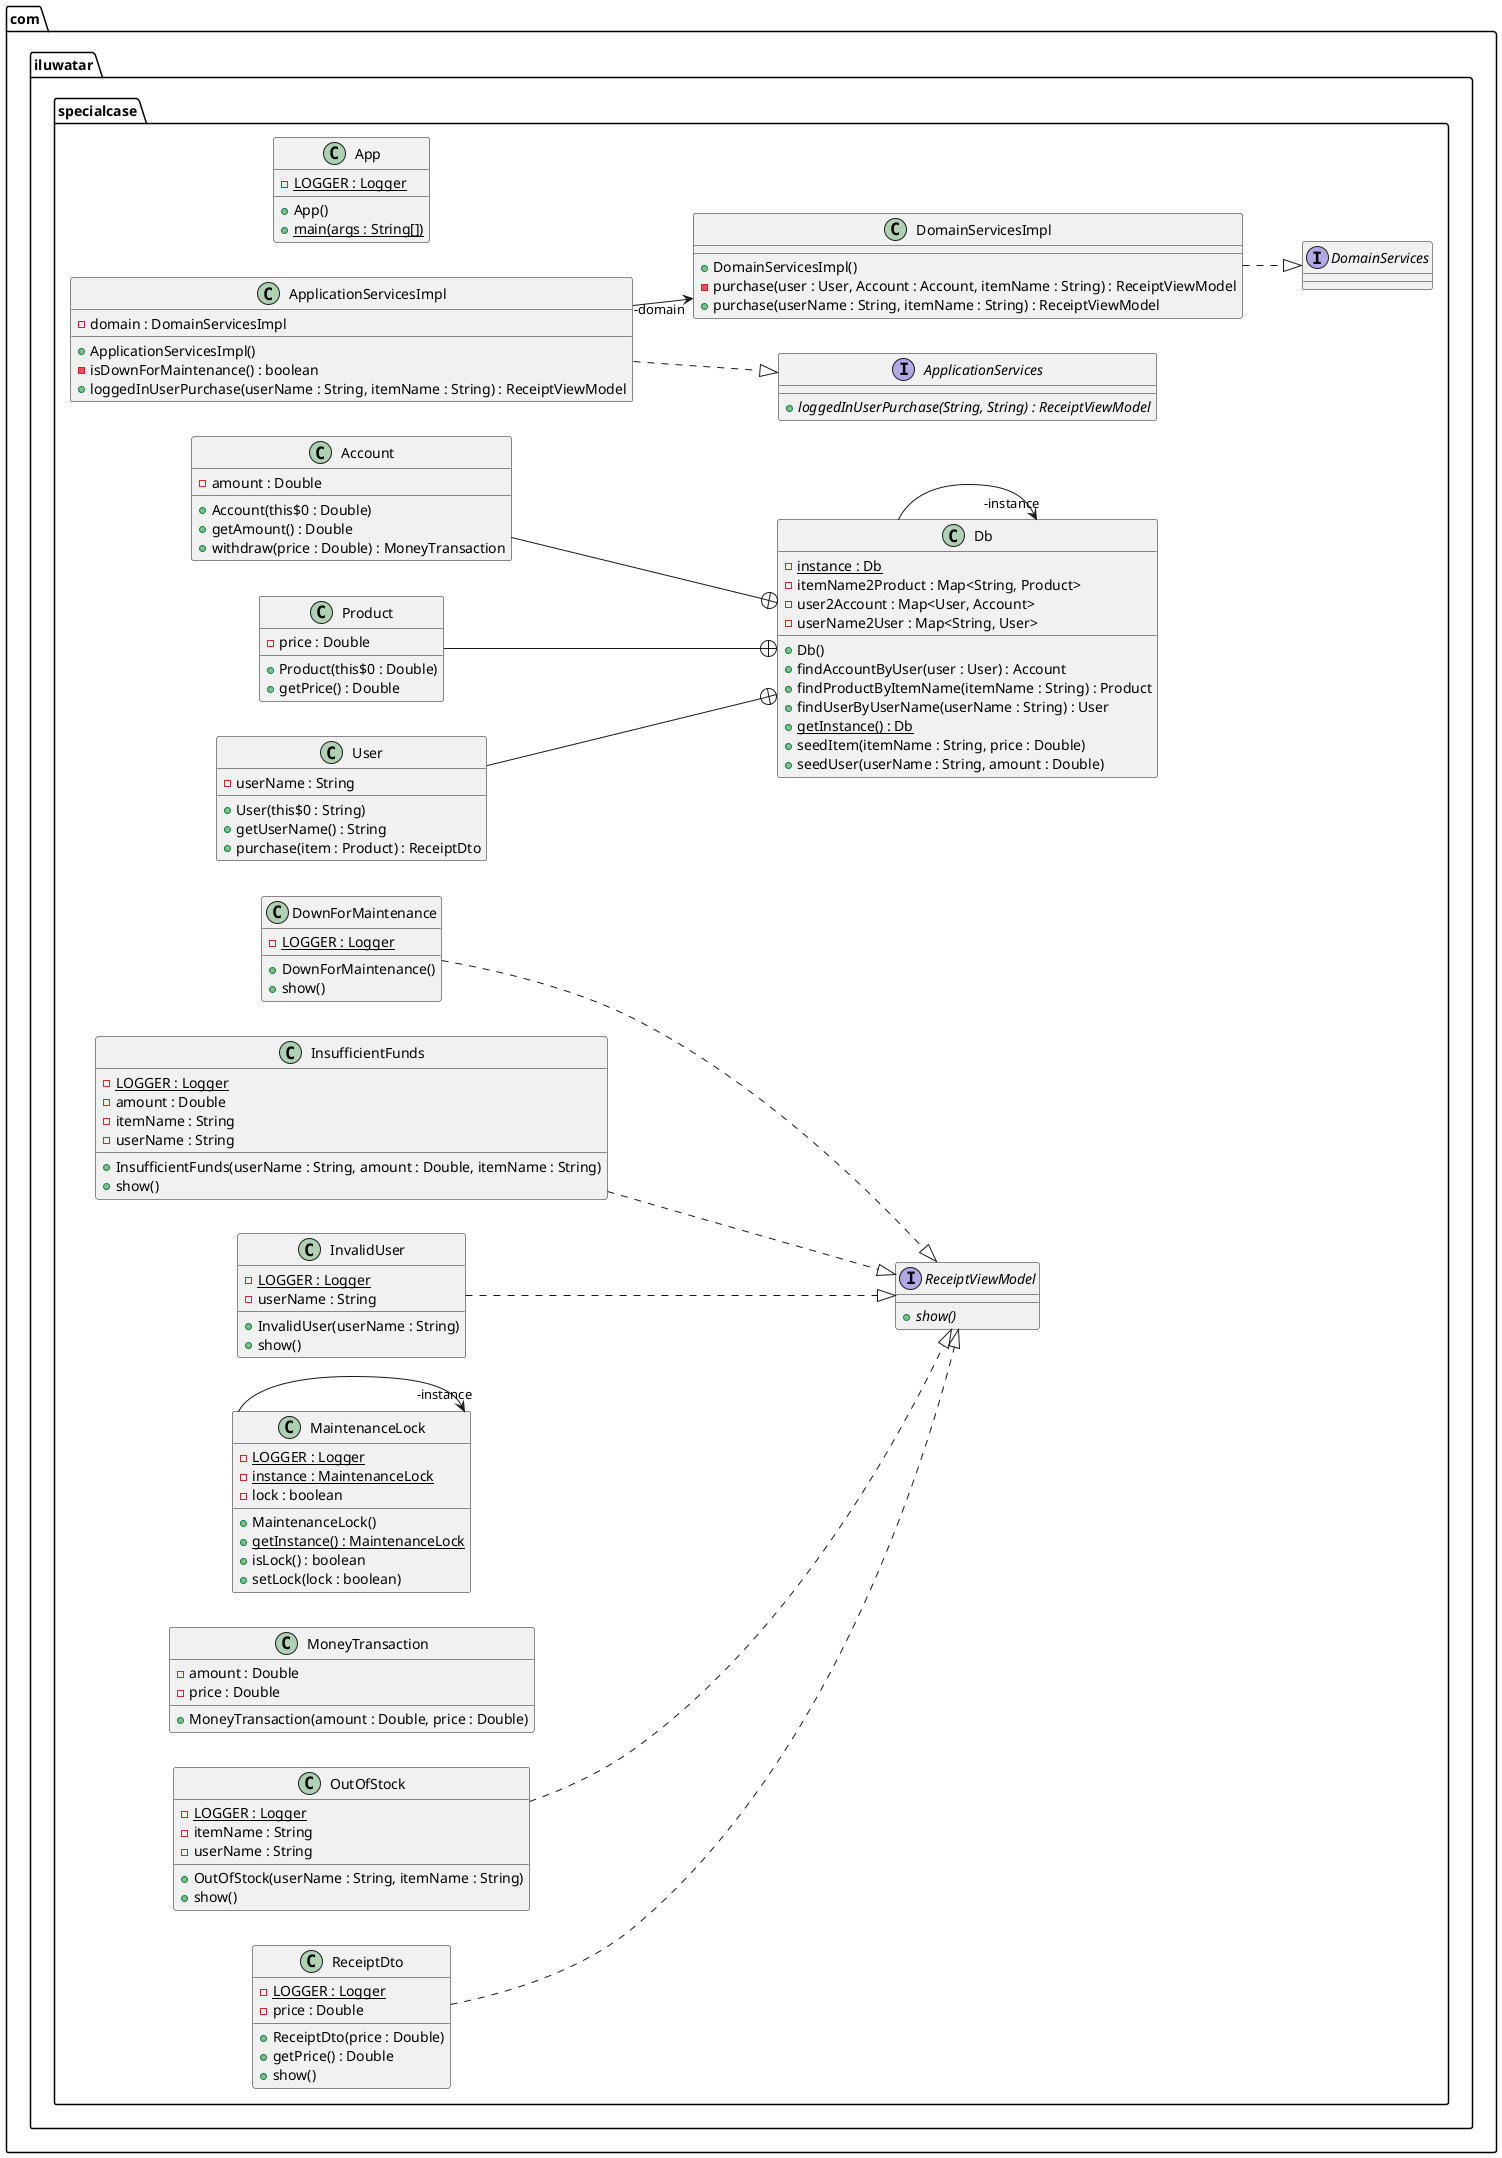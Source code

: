 @startuml
left to right direction
package com.iluwatar.specialcase {
  class App {
    - LOGGER : Logger {static}
    + App()
    + main(args : String[]) {static}
  }
  interface ApplicationServices {
    + loggedInUserPurchase(String, String) : ReceiptViewModel {abstract}
  }
  class ApplicationServicesImpl {
    - domain : DomainServicesImpl
    + ApplicationServicesImpl()
    - isDownForMaintenance() : boolean
    + loggedInUserPurchase(userName : String, itemName : String) : ReceiptViewModel
  }
  class Db {
    - instance : Db {static}
    - itemName2Product : Map<String, Product>
    - user2Account : Map<User, Account>
    - userName2User : Map<String, User>
    + Db()
    + findAccountByUser(user : User) : Account
    + findProductByItemName(itemName : String) : Product
    + findUserByUserName(userName : String) : User
    + getInstance() : Db {static}
    + seedItem(itemName : String, price : Double)
    + seedUser(userName : String, amount : Double)
  }
  class Account {
    - amount : Double
    + Account(this$0 : Double)
    + getAmount() : Double
    + withdraw(price : Double) : MoneyTransaction
  }
  class Product {
    - price : Double
    + Product(this$0 : Double)
    + getPrice() : Double
  }
  class User {
    - userName : String
    + User(this$0 : String)
    + getUserName() : String
    + purchase(item : Product) : ReceiptDto
  }
  interface DomainServices {
  }
  class DomainServicesImpl {
    + DomainServicesImpl()
    - purchase(user : User, Account : Account, itemName : String) : ReceiptViewModel
    + purchase(userName : String, itemName : String) : ReceiptViewModel
  }
  class DownForMaintenance {
    - LOGGER : Logger {static}
    + DownForMaintenance()
    + show()
  }
  class InsufficientFunds {
    - LOGGER : Logger {static}
    - amount : Double
    - itemName : String
    - userName : String
    + InsufficientFunds(userName : String, amount : Double, itemName : String)
    + show()
  }
  class InvalidUser {
    - LOGGER : Logger {static}
    - userName : String
    + InvalidUser(userName : String)
    + show()
  }
  class MaintenanceLock {
    - LOGGER : Logger {static}
    - instance : MaintenanceLock {static}
    - lock : boolean
    + MaintenanceLock()
    + getInstance() : MaintenanceLock {static}
    + isLock() : boolean
    + setLock(lock : boolean)
  }
  class MoneyTransaction {
    - amount : Double
    - price : Double
    + MoneyTransaction(amount : Double, price : Double)
  }
  class OutOfStock {
    - LOGGER : Logger {static}
    - itemName : String
    - userName : String
    + OutOfStock(userName : String, itemName : String)
    + show()
  }
  class ReceiptDto {
    - LOGGER : Logger {static}
    - price : Double
    + ReceiptDto(price : Double)
    + getPrice() : Double
    + show()
  }
  interface ReceiptViewModel {
    + show() {abstract}
  }
}
User --+ Db
Product --+ Db
MaintenanceLock -->  "-instance" MaintenanceLock
Db -->  "-instance" Db
ApplicationServicesImpl -->  "-domain" DomainServicesImpl
Account --+ Db
ApplicationServicesImpl ..|> ApplicationServices 
DomainServicesImpl ..|> DomainServices 
DownForMaintenance ..|> ReceiptViewModel 
InsufficientFunds ..|> ReceiptViewModel 
InvalidUser ..|> ReceiptViewModel 
OutOfStock ..|> ReceiptViewModel 
ReceiptDto ..|> ReceiptViewModel 
@enduml
